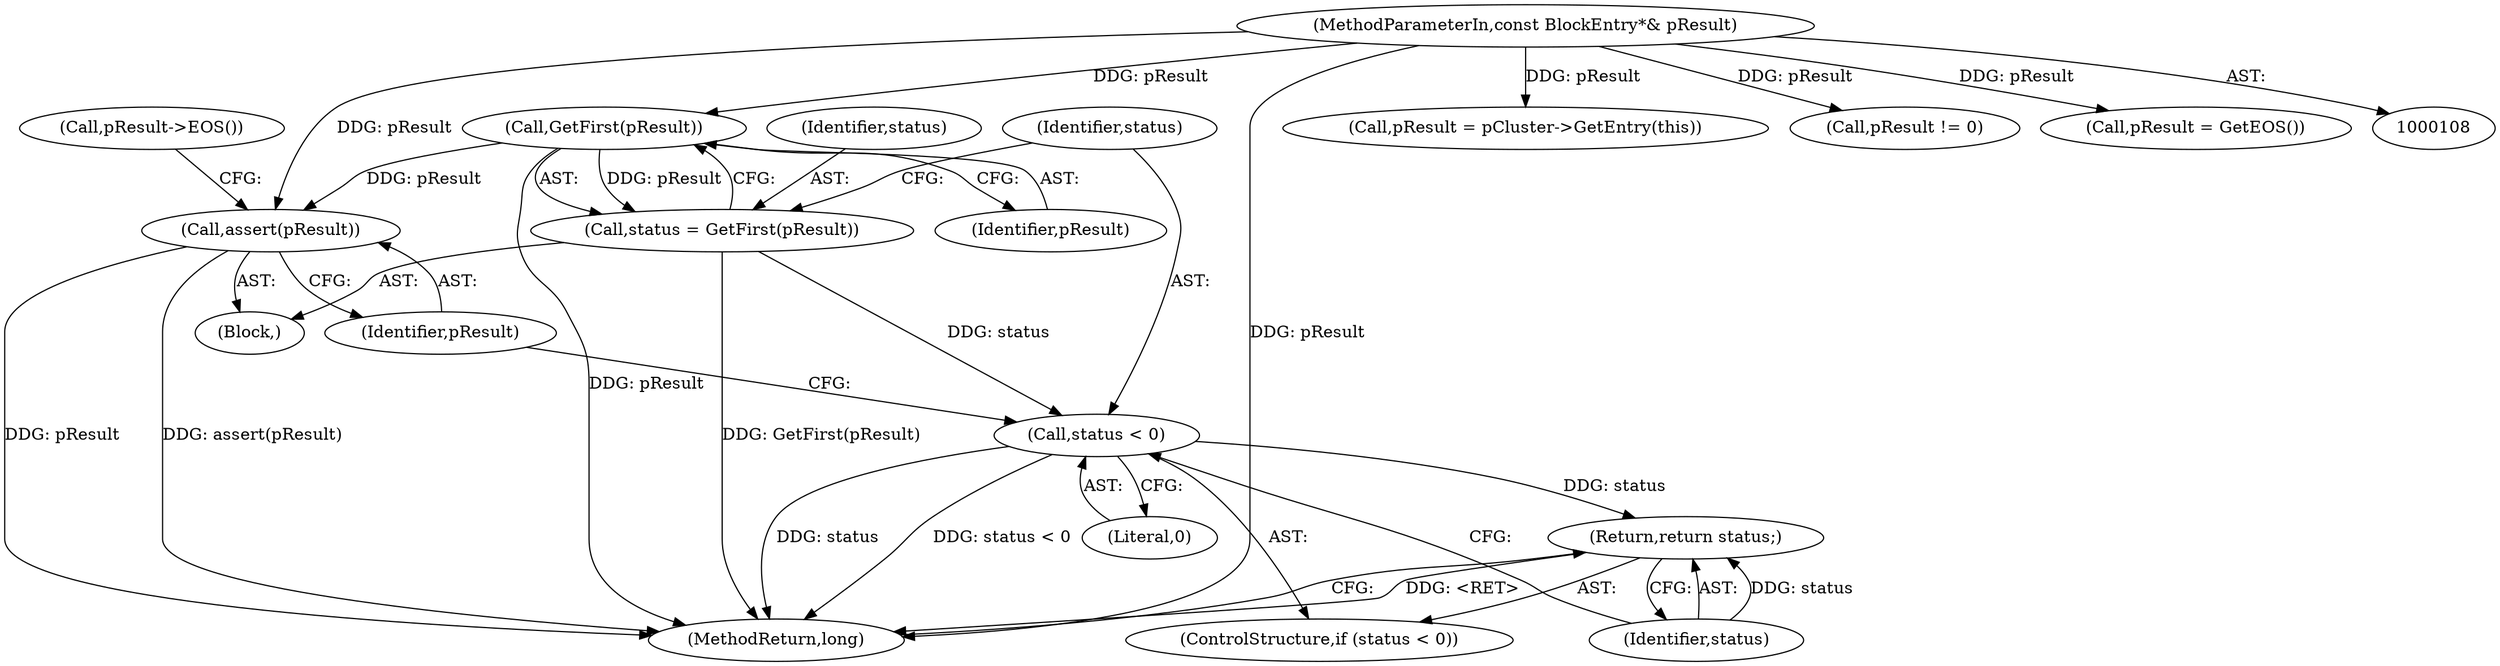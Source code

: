 digraph "0_Android_04839626ed859623901ebd3a5fd483982186b59d_197@pointer" {
"1000115" [label="(Call,GetFirst(pResult))"];
"1000110" [label="(MethodParameterIn,const BlockEntry*& pResult)"];
"1000113" [label="(Call,status = GetFirst(pResult))"];
"1000118" [label="(Call,status < 0)"];
"1000121" [label="(Return,return status;)"];
"1000123" [label="(Call,assert(pResult))"];
"1000123" [label="(Call,assert(pResult))"];
"1000115" [label="(Call,GetFirst(pResult))"];
"1000122" [label="(Identifier,status)"];
"1000121" [label="(Return,return status;)"];
"1000116" [label="(Identifier,pResult)"];
"1000110" [label="(MethodParameterIn,const BlockEntry*& pResult)"];
"1000285" [label="(MethodReturn,long)"];
"1000267" [label="(Call,pResult = pCluster->GetEntry(this))"];
"1000273" [label="(Call,pResult != 0)"];
"1000114" [label="(Identifier,status)"];
"1000119" [label="(Identifier,status)"];
"1000124" [label="(Identifier,pResult)"];
"1000126" [label="(Call,pResult->EOS())"];
"1000111" [label="(Block,)"];
"1000113" [label="(Call,status = GetFirst(pResult))"];
"1000280" [label="(Call,pResult = GetEOS())"];
"1000118" [label="(Call,status < 0)"];
"1000117" [label="(ControlStructure,if (status < 0))"];
"1000120" [label="(Literal,0)"];
"1000115" -> "1000113"  [label="AST: "];
"1000115" -> "1000116"  [label="CFG: "];
"1000116" -> "1000115"  [label="AST: "];
"1000113" -> "1000115"  [label="CFG: "];
"1000115" -> "1000285"  [label="DDG: pResult"];
"1000115" -> "1000113"  [label="DDG: pResult"];
"1000110" -> "1000115"  [label="DDG: pResult"];
"1000115" -> "1000123"  [label="DDG: pResult"];
"1000110" -> "1000108"  [label="AST: "];
"1000110" -> "1000285"  [label="DDG: pResult"];
"1000110" -> "1000123"  [label="DDG: pResult"];
"1000110" -> "1000267"  [label="DDG: pResult"];
"1000110" -> "1000273"  [label="DDG: pResult"];
"1000110" -> "1000280"  [label="DDG: pResult"];
"1000113" -> "1000111"  [label="AST: "];
"1000114" -> "1000113"  [label="AST: "];
"1000119" -> "1000113"  [label="CFG: "];
"1000113" -> "1000285"  [label="DDG: GetFirst(pResult)"];
"1000113" -> "1000118"  [label="DDG: status"];
"1000118" -> "1000117"  [label="AST: "];
"1000118" -> "1000120"  [label="CFG: "];
"1000119" -> "1000118"  [label="AST: "];
"1000120" -> "1000118"  [label="AST: "];
"1000122" -> "1000118"  [label="CFG: "];
"1000124" -> "1000118"  [label="CFG: "];
"1000118" -> "1000285"  [label="DDG: status < 0"];
"1000118" -> "1000285"  [label="DDG: status"];
"1000118" -> "1000121"  [label="DDG: status"];
"1000121" -> "1000117"  [label="AST: "];
"1000121" -> "1000122"  [label="CFG: "];
"1000122" -> "1000121"  [label="AST: "];
"1000285" -> "1000121"  [label="CFG: "];
"1000121" -> "1000285"  [label="DDG: <RET>"];
"1000122" -> "1000121"  [label="DDG: status"];
"1000123" -> "1000111"  [label="AST: "];
"1000123" -> "1000124"  [label="CFG: "];
"1000124" -> "1000123"  [label="AST: "];
"1000126" -> "1000123"  [label="CFG: "];
"1000123" -> "1000285"  [label="DDG: assert(pResult)"];
"1000123" -> "1000285"  [label="DDG: pResult"];
}

